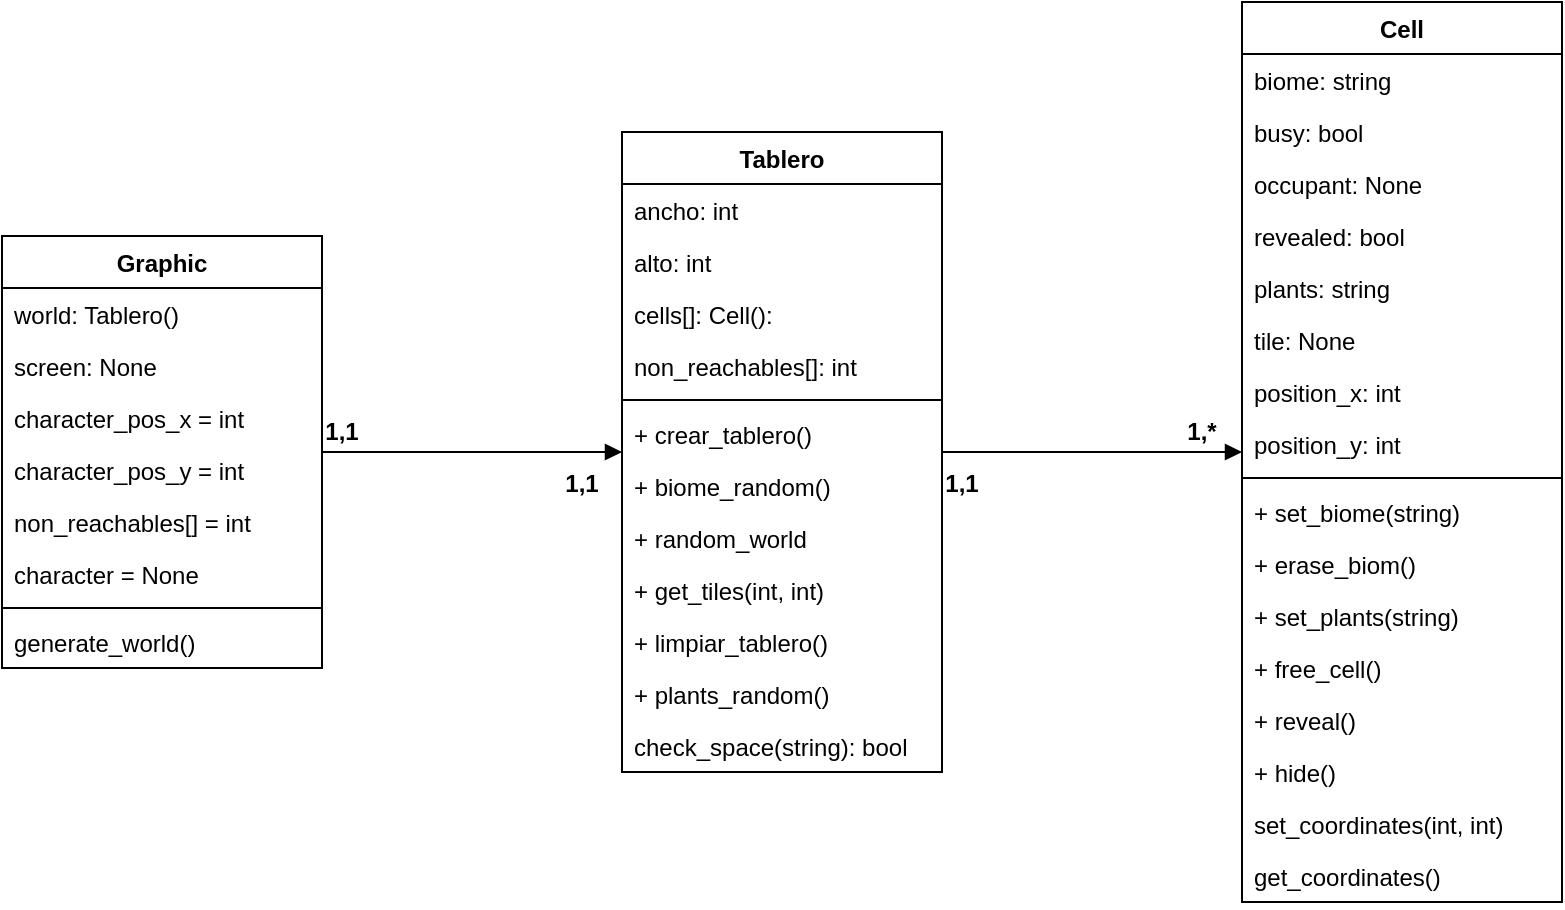 <mxfile version="13.9.9" type="device"><diagram id="oTWw2XpFFAMMQSAhQFRj" name="Página-1"><mxGraphModel dx="873" dy="607" grid="1" gridSize="10" guides="1" tooltips="1" connect="1" arrows="1" fold="1" page="1" pageScale="1" pageWidth="827" pageHeight="1169" math="0" shadow="0"><root><mxCell id="0"/><mxCell id="1" parent="0"/><mxCell id="56ITjDB6IHaxVTibaAIz-1" value="Graphic&#10;" style="swimlane;fontStyle=1;align=center;verticalAlign=top;childLayout=stackLayout;horizontal=1;startSize=26;horizontalStack=0;resizeParent=1;resizeParentMax=0;resizeLast=0;collapsible=1;marginBottom=0;" vertex="1" parent="1"><mxGeometry x="10" y="210" width="160" height="216" as="geometry"/></mxCell><mxCell id="56ITjDB6IHaxVTibaAIz-2" value="world: Tablero()" style="text;strokeColor=none;fillColor=none;align=left;verticalAlign=top;spacingLeft=4;spacingRight=4;overflow=hidden;rotatable=0;points=[[0,0.5],[1,0.5]];portConstraint=eastwest;" vertex="1" parent="56ITjDB6IHaxVTibaAIz-1"><mxGeometry y="26" width="160" height="26" as="geometry"/></mxCell><mxCell id="56ITjDB6IHaxVTibaAIz-17" value="screen: None" style="text;strokeColor=none;fillColor=none;align=left;verticalAlign=top;spacingLeft=4;spacingRight=4;overflow=hidden;rotatable=0;points=[[0,0.5],[1,0.5]];portConstraint=eastwest;" vertex="1" parent="56ITjDB6IHaxVTibaAIz-1"><mxGeometry y="52" width="160" height="26" as="geometry"/></mxCell><mxCell id="56ITjDB6IHaxVTibaAIz-21" value="character_pos_x = int" style="text;strokeColor=none;fillColor=none;align=left;verticalAlign=top;spacingLeft=4;spacingRight=4;overflow=hidden;rotatable=0;points=[[0,0.5],[1,0.5]];portConstraint=eastwest;" vertex="1" parent="56ITjDB6IHaxVTibaAIz-1"><mxGeometry y="78" width="160" height="26" as="geometry"/></mxCell><mxCell id="56ITjDB6IHaxVTibaAIz-22" value="character_pos_y = int" style="text;strokeColor=none;fillColor=none;align=left;verticalAlign=top;spacingLeft=4;spacingRight=4;overflow=hidden;rotatable=0;points=[[0,0.5],[1,0.5]];portConstraint=eastwest;" vertex="1" parent="56ITjDB6IHaxVTibaAIz-1"><mxGeometry y="104" width="160" height="26" as="geometry"/></mxCell><mxCell id="56ITjDB6IHaxVTibaAIz-19" value="non_reachables[] = int" style="text;strokeColor=none;fillColor=none;align=left;verticalAlign=top;spacingLeft=4;spacingRight=4;overflow=hidden;rotatable=0;points=[[0,0.5],[1,0.5]];portConstraint=eastwest;" vertex="1" parent="56ITjDB6IHaxVTibaAIz-1"><mxGeometry y="130" width="160" height="26" as="geometry"/></mxCell><mxCell id="56ITjDB6IHaxVTibaAIz-18" value="character = None" style="text;strokeColor=none;fillColor=none;align=left;verticalAlign=top;spacingLeft=4;spacingRight=4;overflow=hidden;rotatable=0;points=[[0,0.5],[1,0.5]];portConstraint=eastwest;" vertex="1" parent="56ITjDB6IHaxVTibaAIz-1"><mxGeometry y="156" width="160" height="26" as="geometry"/></mxCell><mxCell id="56ITjDB6IHaxVTibaAIz-3" value="" style="line;strokeWidth=1;fillColor=none;align=left;verticalAlign=middle;spacingTop=-1;spacingLeft=3;spacingRight=3;rotatable=0;labelPosition=right;points=[];portConstraint=eastwest;" vertex="1" parent="56ITjDB6IHaxVTibaAIz-1"><mxGeometry y="182" width="160" height="8" as="geometry"/></mxCell><mxCell id="56ITjDB6IHaxVTibaAIz-4" value="generate_world()" style="text;strokeColor=none;fillColor=none;align=left;verticalAlign=top;spacingLeft=4;spacingRight=4;overflow=hidden;rotatable=0;points=[[0,0.5],[1,0.5]];portConstraint=eastwest;" vertex="1" parent="56ITjDB6IHaxVTibaAIz-1"><mxGeometry y="190" width="160" height="26" as="geometry"/></mxCell><mxCell id="56ITjDB6IHaxVTibaAIz-5" value="Cell" style="swimlane;fontStyle=1;align=center;verticalAlign=top;childLayout=stackLayout;horizontal=1;startSize=26;horizontalStack=0;resizeParent=1;resizeParentMax=0;resizeLast=0;collapsible=1;marginBottom=0;" vertex="1" parent="1"><mxGeometry x="630" y="93" width="160" height="450" as="geometry"/></mxCell><mxCell id="56ITjDB6IHaxVTibaAIz-6" value="biome: string" style="text;strokeColor=none;fillColor=none;align=left;verticalAlign=top;spacingLeft=4;spacingRight=4;overflow=hidden;rotatable=0;points=[[0,0.5],[1,0.5]];portConstraint=eastwest;" vertex="1" parent="56ITjDB6IHaxVTibaAIz-5"><mxGeometry y="26" width="160" height="26" as="geometry"/></mxCell><mxCell id="56ITjDB6IHaxVTibaAIz-36" value="busy: bool" style="text;strokeColor=none;fillColor=none;align=left;verticalAlign=top;spacingLeft=4;spacingRight=4;overflow=hidden;rotatable=0;points=[[0,0.5],[1,0.5]];portConstraint=eastwest;" vertex="1" parent="56ITjDB6IHaxVTibaAIz-5"><mxGeometry y="52" width="160" height="26" as="geometry"/></mxCell><mxCell id="56ITjDB6IHaxVTibaAIz-35" value="occupant: None " style="text;strokeColor=none;fillColor=none;align=left;verticalAlign=top;spacingLeft=4;spacingRight=4;overflow=hidden;rotatable=0;points=[[0,0.5],[1,0.5]];portConstraint=eastwest;" vertex="1" parent="56ITjDB6IHaxVTibaAIz-5"><mxGeometry y="78" width="160" height="26" as="geometry"/></mxCell><mxCell id="56ITjDB6IHaxVTibaAIz-37" value="revealed: bool" style="text;strokeColor=none;fillColor=none;align=left;verticalAlign=top;spacingLeft=4;spacingRight=4;overflow=hidden;rotatable=0;points=[[0,0.5],[1,0.5]];portConstraint=eastwest;" vertex="1" parent="56ITjDB6IHaxVTibaAIz-5"><mxGeometry y="104" width="160" height="26" as="geometry"/></mxCell><mxCell id="56ITjDB6IHaxVTibaAIz-38" value="plants: string" style="text;strokeColor=none;fillColor=none;align=left;verticalAlign=top;spacingLeft=4;spacingRight=4;overflow=hidden;rotatable=0;points=[[0,0.5],[1,0.5]];portConstraint=eastwest;" vertex="1" parent="56ITjDB6IHaxVTibaAIz-5"><mxGeometry y="130" width="160" height="26" as="geometry"/></mxCell><mxCell id="56ITjDB6IHaxVTibaAIz-39" value="tile: None " style="text;strokeColor=none;fillColor=none;align=left;verticalAlign=top;spacingLeft=4;spacingRight=4;overflow=hidden;rotatable=0;points=[[0,0.5],[1,0.5]];portConstraint=eastwest;" vertex="1" parent="56ITjDB6IHaxVTibaAIz-5"><mxGeometry y="156" width="160" height="26" as="geometry"/></mxCell><mxCell id="56ITjDB6IHaxVTibaAIz-40" value="position_x: int" style="text;strokeColor=none;fillColor=none;align=left;verticalAlign=top;spacingLeft=4;spacingRight=4;overflow=hidden;rotatable=0;points=[[0,0.5],[1,0.5]];portConstraint=eastwest;" vertex="1" parent="56ITjDB6IHaxVTibaAIz-5"><mxGeometry y="182" width="160" height="26" as="geometry"/></mxCell><mxCell id="56ITjDB6IHaxVTibaAIz-41" value="position_y: int" style="text;strokeColor=none;fillColor=none;align=left;verticalAlign=top;spacingLeft=4;spacingRight=4;overflow=hidden;rotatable=0;points=[[0,0.5],[1,0.5]];portConstraint=eastwest;" vertex="1" parent="56ITjDB6IHaxVTibaAIz-5"><mxGeometry y="208" width="160" height="26" as="geometry"/></mxCell><mxCell id="56ITjDB6IHaxVTibaAIz-7" value="" style="line;strokeWidth=1;fillColor=none;align=left;verticalAlign=middle;spacingTop=-1;spacingLeft=3;spacingRight=3;rotatable=0;labelPosition=right;points=[];portConstraint=eastwest;" vertex="1" parent="56ITjDB6IHaxVTibaAIz-5"><mxGeometry y="234" width="160" height="8" as="geometry"/></mxCell><mxCell id="56ITjDB6IHaxVTibaAIz-8" value="+ set_biome(string)" style="text;strokeColor=none;fillColor=none;align=left;verticalAlign=top;spacingLeft=4;spacingRight=4;overflow=hidden;rotatable=0;points=[[0,0.5],[1,0.5]];portConstraint=eastwest;" vertex="1" parent="56ITjDB6IHaxVTibaAIz-5"><mxGeometry y="242" width="160" height="26" as="geometry"/></mxCell><mxCell id="56ITjDB6IHaxVTibaAIz-42" value="+ erase_biom()" style="text;strokeColor=none;fillColor=none;align=left;verticalAlign=top;spacingLeft=4;spacingRight=4;overflow=hidden;rotatable=0;points=[[0,0.5],[1,0.5]];portConstraint=eastwest;" vertex="1" parent="56ITjDB6IHaxVTibaAIz-5"><mxGeometry y="268" width="160" height="26" as="geometry"/></mxCell><mxCell id="56ITjDB6IHaxVTibaAIz-43" value="+ set_plants(string)" style="text;strokeColor=none;fillColor=none;align=left;verticalAlign=top;spacingLeft=4;spacingRight=4;overflow=hidden;rotatable=0;points=[[0,0.5],[1,0.5]];portConstraint=eastwest;" vertex="1" parent="56ITjDB6IHaxVTibaAIz-5"><mxGeometry y="294" width="160" height="26" as="geometry"/></mxCell><mxCell id="56ITjDB6IHaxVTibaAIz-44" value="+ free_cell()" style="text;strokeColor=none;fillColor=none;align=left;verticalAlign=top;spacingLeft=4;spacingRight=4;overflow=hidden;rotatable=0;points=[[0,0.5],[1,0.5]];portConstraint=eastwest;" vertex="1" parent="56ITjDB6IHaxVTibaAIz-5"><mxGeometry y="320" width="160" height="26" as="geometry"/></mxCell><mxCell id="56ITjDB6IHaxVTibaAIz-45" value="+ reveal()" style="text;strokeColor=none;fillColor=none;align=left;verticalAlign=top;spacingLeft=4;spacingRight=4;overflow=hidden;rotatable=0;points=[[0,0.5],[1,0.5]];portConstraint=eastwest;" vertex="1" parent="56ITjDB6IHaxVTibaAIz-5"><mxGeometry y="346" width="160" height="26" as="geometry"/></mxCell><mxCell id="56ITjDB6IHaxVTibaAIz-46" value="+ hide()" style="text;strokeColor=none;fillColor=none;align=left;verticalAlign=top;spacingLeft=4;spacingRight=4;overflow=hidden;rotatable=0;points=[[0,0.5],[1,0.5]];portConstraint=eastwest;" vertex="1" parent="56ITjDB6IHaxVTibaAIz-5"><mxGeometry y="372" width="160" height="26" as="geometry"/></mxCell><mxCell id="56ITjDB6IHaxVTibaAIz-47" value="set_coordinates(int, int)" style="text;strokeColor=none;fillColor=none;align=left;verticalAlign=top;spacingLeft=4;spacingRight=4;overflow=hidden;rotatable=0;points=[[0,0.5],[1,0.5]];portConstraint=eastwest;" vertex="1" parent="56ITjDB6IHaxVTibaAIz-5"><mxGeometry y="398" width="160" height="26" as="geometry"/></mxCell><mxCell id="56ITjDB6IHaxVTibaAIz-48" value="get_coordinates()" style="text;strokeColor=none;fillColor=none;align=left;verticalAlign=top;spacingLeft=4;spacingRight=4;overflow=hidden;rotatable=0;points=[[0,0.5],[1,0.5]];portConstraint=eastwest;" vertex="1" parent="56ITjDB6IHaxVTibaAIz-5"><mxGeometry y="424" width="160" height="26" as="geometry"/></mxCell><mxCell id="56ITjDB6IHaxVTibaAIz-13" value="Tablero&#10;" style="swimlane;fontStyle=1;align=center;verticalAlign=top;childLayout=stackLayout;horizontal=1;startSize=26;horizontalStack=0;resizeParent=1;resizeParentMax=0;resizeLast=0;collapsible=1;marginBottom=0;" vertex="1" parent="1"><mxGeometry x="320" y="158" width="160" height="320" as="geometry"/></mxCell><mxCell id="56ITjDB6IHaxVTibaAIz-14" value="ancho: int" style="text;strokeColor=none;fillColor=none;align=left;verticalAlign=top;spacingLeft=4;spacingRight=4;overflow=hidden;rotatable=0;points=[[0,0.5],[1,0.5]];portConstraint=eastwest;" vertex="1" parent="56ITjDB6IHaxVTibaAIz-13"><mxGeometry y="26" width="160" height="26" as="geometry"/></mxCell><mxCell id="56ITjDB6IHaxVTibaAIz-25" value="alto: int" style="text;strokeColor=none;fillColor=none;align=left;verticalAlign=top;spacingLeft=4;spacingRight=4;overflow=hidden;rotatable=0;points=[[0,0.5],[1,0.5]];portConstraint=eastwest;" vertex="1" parent="56ITjDB6IHaxVTibaAIz-13"><mxGeometry y="52" width="160" height="26" as="geometry"/></mxCell><mxCell id="56ITjDB6IHaxVTibaAIz-26" value="cells[]: Cell(): " style="text;strokeColor=none;fillColor=none;align=left;verticalAlign=top;spacingLeft=4;spacingRight=4;overflow=hidden;rotatable=0;points=[[0,0.5],[1,0.5]];portConstraint=eastwest;" vertex="1" parent="56ITjDB6IHaxVTibaAIz-13"><mxGeometry y="78" width="160" height="26" as="geometry"/></mxCell><mxCell id="56ITjDB6IHaxVTibaAIz-27" value="non_reachables[]: int" style="text;strokeColor=none;fillColor=none;align=left;verticalAlign=top;spacingLeft=4;spacingRight=4;overflow=hidden;rotatable=0;points=[[0,0.5],[1,0.5]];portConstraint=eastwest;" vertex="1" parent="56ITjDB6IHaxVTibaAIz-13"><mxGeometry y="104" width="160" height="26" as="geometry"/></mxCell><mxCell id="56ITjDB6IHaxVTibaAIz-15" value="" style="line;strokeWidth=1;fillColor=none;align=left;verticalAlign=middle;spacingTop=-1;spacingLeft=3;spacingRight=3;rotatable=0;labelPosition=right;points=[];portConstraint=eastwest;" vertex="1" parent="56ITjDB6IHaxVTibaAIz-13"><mxGeometry y="130" width="160" height="8" as="geometry"/></mxCell><mxCell id="56ITjDB6IHaxVTibaAIz-16" value="+ crear_tablero()" style="text;strokeColor=none;fillColor=none;align=left;verticalAlign=top;spacingLeft=4;spacingRight=4;overflow=hidden;rotatable=0;points=[[0,0.5],[1,0.5]];portConstraint=eastwest;" vertex="1" parent="56ITjDB6IHaxVTibaAIz-13"><mxGeometry y="138" width="160" height="26" as="geometry"/></mxCell><mxCell id="56ITjDB6IHaxVTibaAIz-29" value="+ biome_random()" style="text;strokeColor=none;fillColor=none;align=left;verticalAlign=top;spacingLeft=4;spacingRight=4;overflow=hidden;rotatable=0;points=[[0,0.5],[1,0.5]];portConstraint=eastwest;" vertex="1" parent="56ITjDB6IHaxVTibaAIz-13"><mxGeometry y="164" width="160" height="26" as="geometry"/></mxCell><mxCell id="56ITjDB6IHaxVTibaAIz-30" value="+ random_world" style="text;strokeColor=none;fillColor=none;align=left;verticalAlign=top;spacingLeft=4;spacingRight=4;overflow=hidden;rotatable=0;points=[[0,0.5],[1,0.5]];portConstraint=eastwest;" vertex="1" parent="56ITjDB6IHaxVTibaAIz-13"><mxGeometry y="190" width="160" height="26" as="geometry"/></mxCell><mxCell id="56ITjDB6IHaxVTibaAIz-31" value="+ get_tiles(int, int)" style="text;strokeColor=none;fillColor=none;align=left;verticalAlign=top;spacingLeft=4;spacingRight=4;overflow=hidden;rotatable=0;points=[[0,0.5],[1,0.5]];portConstraint=eastwest;" vertex="1" parent="56ITjDB6IHaxVTibaAIz-13"><mxGeometry y="216" width="160" height="26" as="geometry"/></mxCell><mxCell id="56ITjDB6IHaxVTibaAIz-32" value="+ limpiar_tablero()" style="text;strokeColor=none;fillColor=none;align=left;verticalAlign=top;spacingLeft=4;spacingRight=4;overflow=hidden;rotatable=0;points=[[0,0.5],[1,0.5]];portConstraint=eastwest;" vertex="1" parent="56ITjDB6IHaxVTibaAIz-13"><mxGeometry y="242" width="160" height="26" as="geometry"/></mxCell><mxCell id="56ITjDB6IHaxVTibaAIz-33" value="+ plants_random()" style="text;strokeColor=none;fillColor=none;align=left;verticalAlign=top;spacingLeft=4;spacingRight=4;overflow=hidden;rotatable=0;points=[[0,0.5],[1,0.5]];portConstraint=eastwest;" vertex="1" parent="56ITjDB6IHaxVTibaAIz-13"><mxGeometry y="268" width="160" height="26" as="geometry"/></mxCell><mxCell id="56ITjDB6IHaxVTibaAIz-34" value="check_space(string): bool" style="text;strokeColor=none;fillColor=none;align=left;verticalAlign=top;spacingLeft=4;spacingRight=4;overflow=hidden;rotatable=0;points=[[0,0.5],[1,0.5]];portConstraint=eastwest;" vertex="1" parent="56ITjDB6IHaxVTibaAIz-13"><mxGeometry y="294" width="160" height="26" as="geometry"/></mxCell><mxCell id="56ITjDB6IHaxVTibaAIz-50" value="" style="html=1;verticalAlign=bottom;endArrow=block;" edge="1" parent="1" source="56ITjDB6IHaxVTibaAIz-1" target="56ITjDB6IHaxVTibaAIz-13"><mxGeometry width="80" relative="1" as="geometry"><mxPoint x="190" y="263.5" as="sourcePoint"/><mxPoint x="270" y="263.5" as="targetPoint"/></mxGeometry></mxCell><mxCell id="56ITjDB6IHaxVTibaAIz-51" value="1,1" style="text;align=center;fontStyle=1;verticalAlign=middle;spacingLeft=3;spacingRight=3;strokeColor=none;rotatable=0;points=[[0,0.5],[1,0.5]];portConstraint=eastwest;" vertex="1" parent="1"><mxGeometry x="170" y="294" width="20" height="26" as="geometry"/></mxCell><mxCell id="56ITjDB6IHaxVTibaAIz-52" value="1,1" style="text;align=center;fontStyle=1;verticalAlign=middle;spacingLeft=3;spacingRight=3;strokeColor=none;rotatable=0;points=[[0,0.5],[1,0.5]];portConstraint=eastwest;" vertex="1" parent="1"><mxGeometry x="290" y="320" width="20" height="26" as="geometry"/></mxCell><mxCell id="56ITjDB6IHaxVTibaAIz-56" value="" style="html=1;verticalAlign=bottom;endArrow=block;" edge="1" parent="1" source="56ITjDB6IHaxVTibaAIz-13" target="56ITjDB6IHaxVTibaAIz-5"><mxGeometry width="80" relative="1" as="geometry"><mxPoint x="510" y="317.5" as="sourcePoint"/><mxPoint x="660" y="317.5" as="targetPoint"/></mxGeometry></mxCell><mxCell id="56ITjDB6IHaxVTibaAIz-58" value="1,1" style="text;align=center;fontStyle=1;verticalAlign=middle;spacingLeft=3;spacingRight=3;strokeColor=none;rotatable=0;points=[[0,0.5],[1,0.5]];portConstraint=eastwest;" vertex="1" parent="1"><mxGeometry x="480" y="320" width="20" height="26" as="geometry"/></mxCell><mxCell id="56ITjDB6IHaxVTibaAIz-59" value="1,*" style="text;align=center;fontStyle=1;verticalAlign=middle;spacingLeft=3;spacingRight=3;strokeColor=none;rotatable=0;points=[[0,0.5],[1,0.5]];portConstraint=eastwest;" vertex="1" parent="1"><mxGeometry x="600" y="294" width="20" height="26" as="geometry"/></mxCell></root></mxGraphModel></diagram></mxfile>